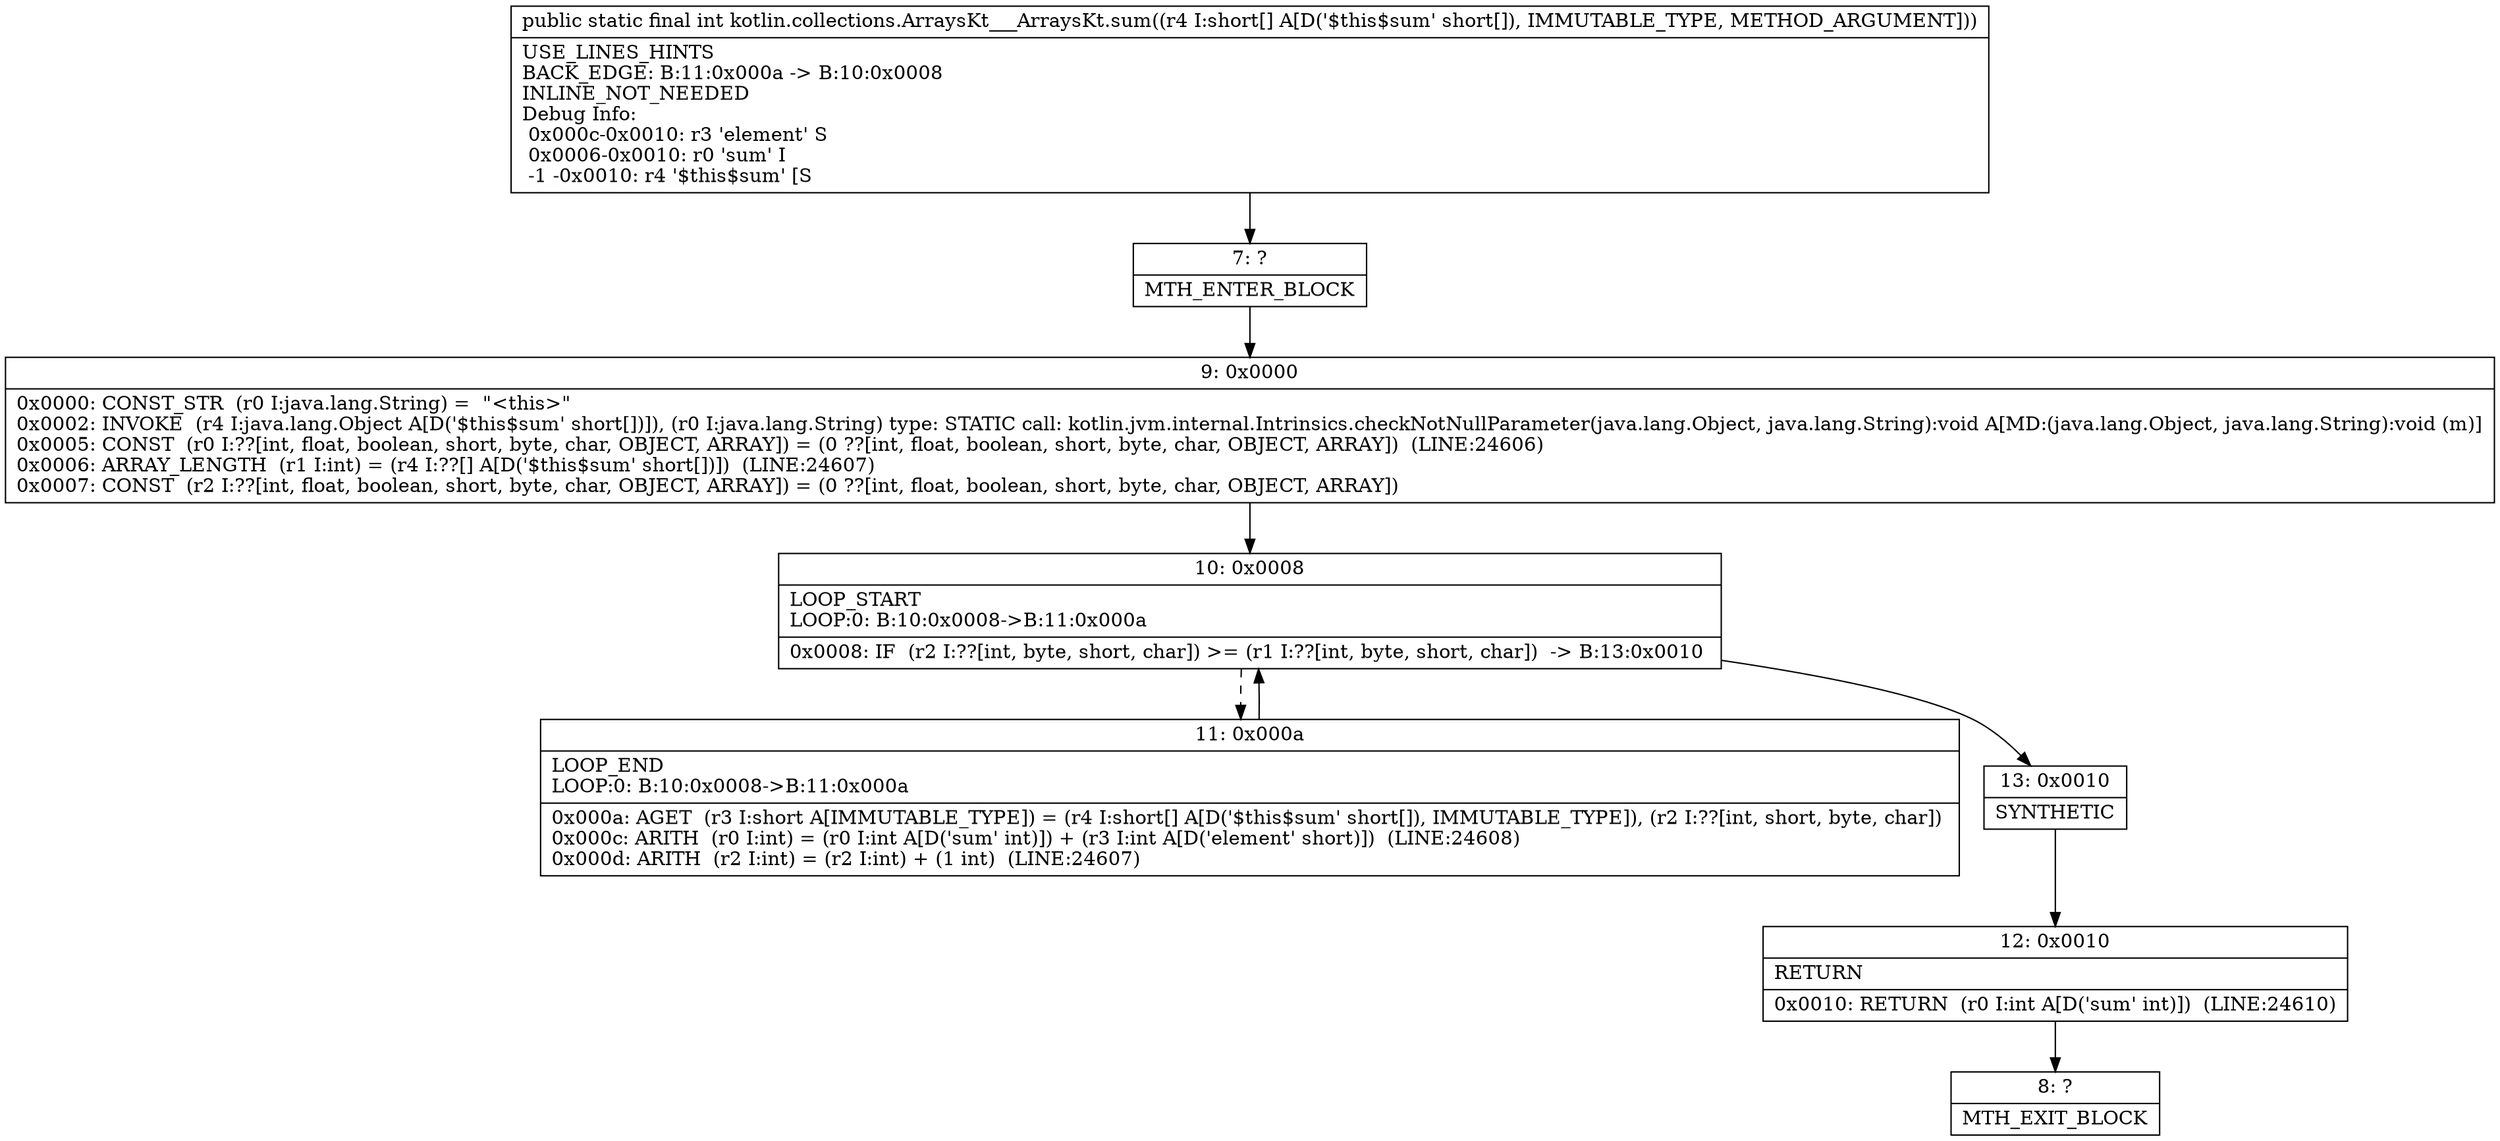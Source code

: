 digraph "CFG forkotlin.collections.ArraysKt___ArraysKt.sum([S)I" {
Node_7 [shape=record,label="{7\:\ ?|MTH_ENTER_BLOCK\l}"];
Node_9 [shape=record,label="{9\:\ 0x0000|0x0000: CONST_STR  (r0 I:java.lang.String) =  \"\<this\>\" \l0x0002: INVOKE  (r4 I:java.lang.Object A[D('$this$sum' short[])]), (r0 I:java.lang.String) type: STATIC call: kotlin.jvm.internal.Intrinsics.checkNotNullParameter(java.lang.Object, java.lang.String):void A[MD:(java.lang.Object, java.lang.String):void (m)]\l0x0005: CONST  (r0 I:??[int, float, boolean, short, byte, char, OBJECT, ARRAY]) = (0 ??[int, float, boolean, short, byte, char, OBJECT, ARRAY])  (LINE:24606)\l0x0006: ARRAY_LENGTH  (r1 I:int) = (r4 I:??[] A[D('$this$sum' short[])])  (LINE:24607)\l0x0007: CONST  (r2 I:??[int, float, boolean, short, byte, char, OBJECT, ARRAY]) = (0 ??[int, float, boolean, short, byte, char, OBJECT, ARRAY]) \l}"];
Node_10 [shape=record,label="{10\:\ 0x0008|LOOP_START\lLOOP:0: B:10:0x0008\-\>B:11:0x000a\l|0x0008: IF  (r2 I:??[int, byte, short, char]) \>= (r1 I:??[int, byte, short, char])  \-\> B:13:0x0010 \l}"];
Node_11 [shape=record,label="{11\:\ 0x000a|LOOP_END\lLOOP:0: B:10:0x0008\-\>B:11:0x000a\l|0x000a: AGET  (r3 I:short A[IMMUTABLE_TYPE]) = (r4 I:short[] A[D('$this$sum' short[]), IMMUTABLE_TYPE]), (r2 I:??[int, short, byte, char]) \l0x000c: ARITH  (r0 I:int) = (r0 I:int A[D('sum' int)]) + (r3 I:int A[D('element' short)])  (LINE:24608)\l0x000d: ARITH  (r2 I:int) = (r2 I:int) + (1 int)  (LINE:24607)\l}"];
Node_13 [shape=record,label="{13\:\ 0x0010|SYNTHETIC\l}"];
Node_12 [shape=record,label="{12\:\ 0x0010|RETURN\l|0x0010: RETURN  (r0 I:int A[D('sum' int)])  (LINE:24610)\l}"];
Node_8 [shape=record,label="{8\:\ ?|MTH_EXIT_BLOCK\l}"];
MethodNode[shape=record,label="{public static final int kotlin.collections.ArraysKt___ArraysKt.sum((r4 I:short[] A[D('$this$sum' short[]), IMMUTABLE_TYPE, METHOD_ARGUMENT]))  | USE_LINES_HINTS\lBACK_EDGE: B:11:0x000a \-\> B:10:0x0008\lINLINE_NOT_NEEDED\lDebug Info:\l  0x000c\-0x0010: r3 'element' S\l  0x0006\-0x0010: r0 'sum' I\l  \-1 \-0x0010: r4 '$this$sum' [S\l}"];
MethodNode -> Node_7;Node_7 -> Node_9;
Node_9 -> Node_10;
Node_10 -> Node_11[style=dashed];
Node_10 -> Node_13;
Node_11 -> Node_10;
Node_13 -> Node_12;
Node_12 -> Node_8;
}

